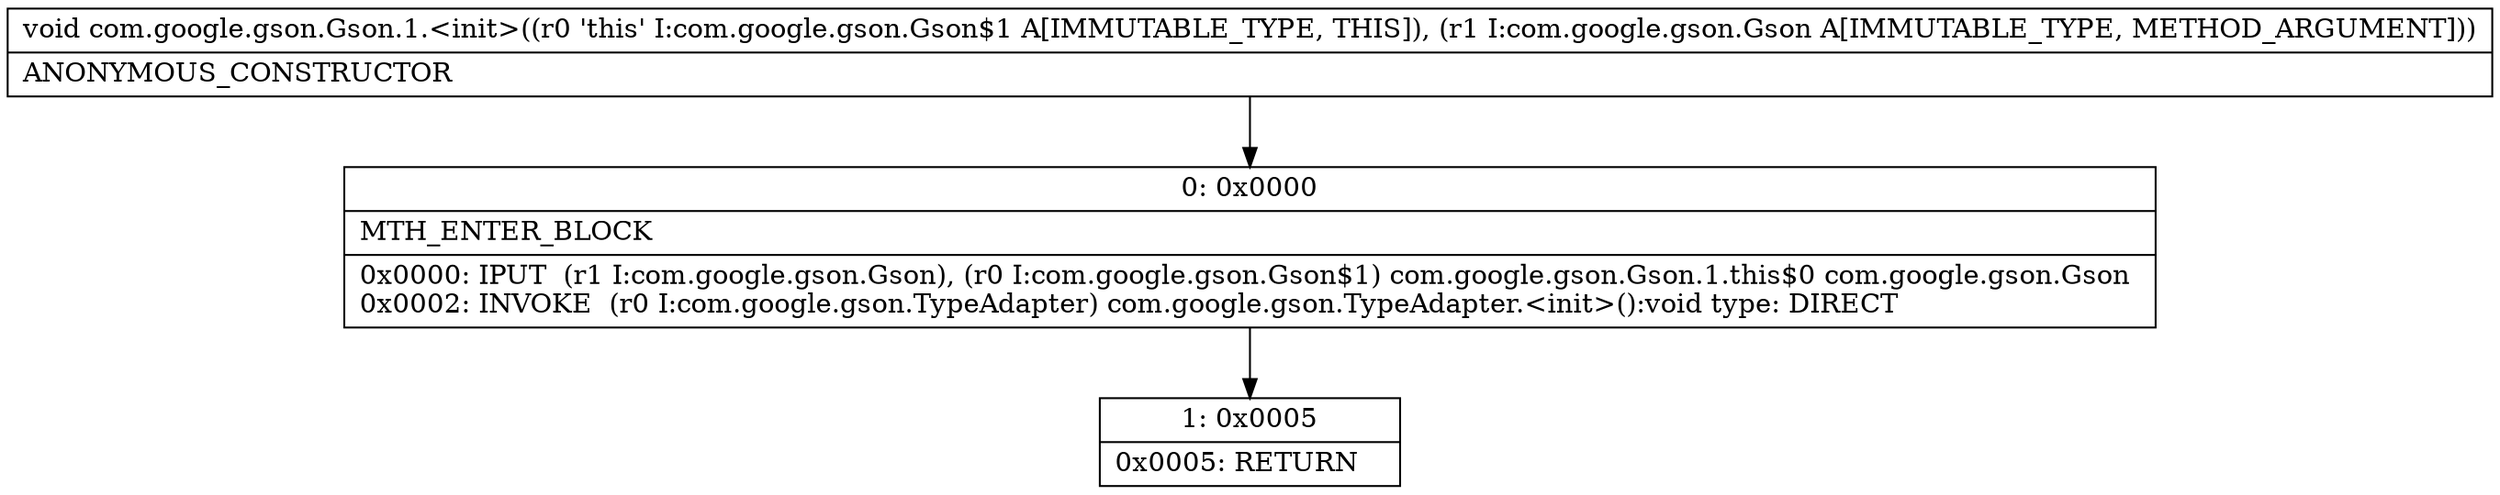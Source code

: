 digraph "CFG forcom.google.gson.Gson.1.\<init\>(Lcom\/google\/gson\/Gson;)V" {
Node_0 [shape=record,label="{0\:\ 0x0000|MTH_ENTER_BLOCK\l|0x0000: IPUT  (r1 I:com.google.gson.Gson), (r0 I:com.google.gson.Gson$1) com.google.gson.Gson.1.this$0 com.google.gson.Gson \l0x0002: INVOKE  (r0 I:com.google.gson.TypeAdapter) com.google.gson.TypeAdapter.\<init\>():void type: DIRECT \l}"];
Node_1 [shape=record,label="{1\:\ 0x0005|0x0005: RETURN   \l}"];
MethodNode[shape=record,label="{void com.google.gson.Gson.1.\<init\>((r0 'this' I:com.google.gson.Gson$1 A[IMMUTABLE_TYPE, THIS]), (r1 I:com.google.gson.Gson A[IMMUTABLE_TYPE, METHOD_ARGUMENT]))  | ANONYMOUS_CONSTRUCTOR\l}"];
MethodNode -> Node_0;
Node_0 -> Node_1;
}

